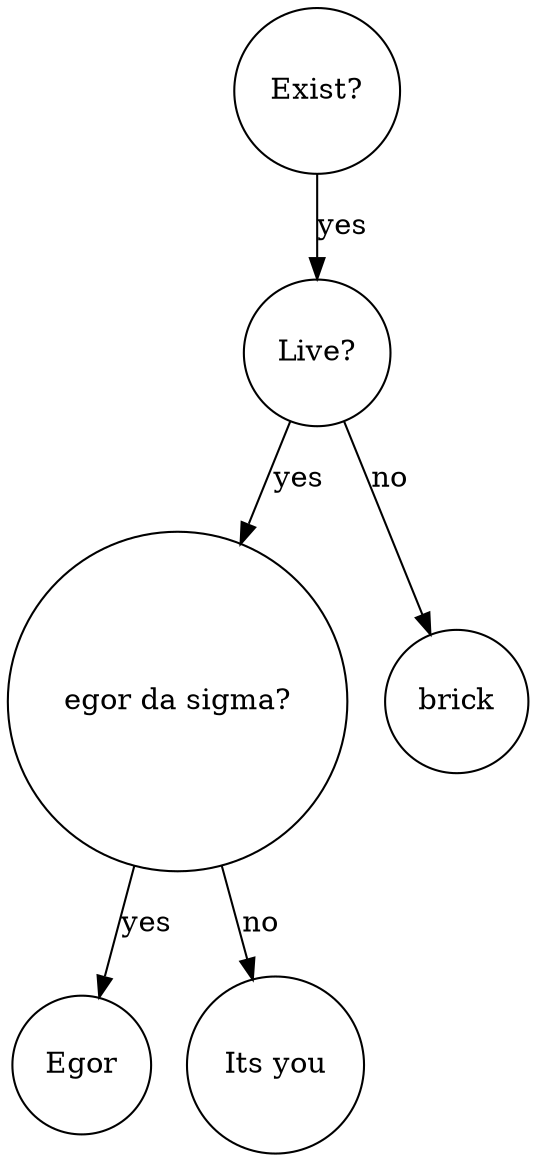 digraph BST {
    node [shape=circle];
    "Exist?" -> "Live?" [label="yes"];
    "Live?" -> "egor da sigma?" [label="yes"];
    "Live?" -> "brick" [label="no"];
    "egor da sigma?" -> "Egor" [label="yes"];
    "egor da sigma?" -> "Its you" [label="no"];
}
